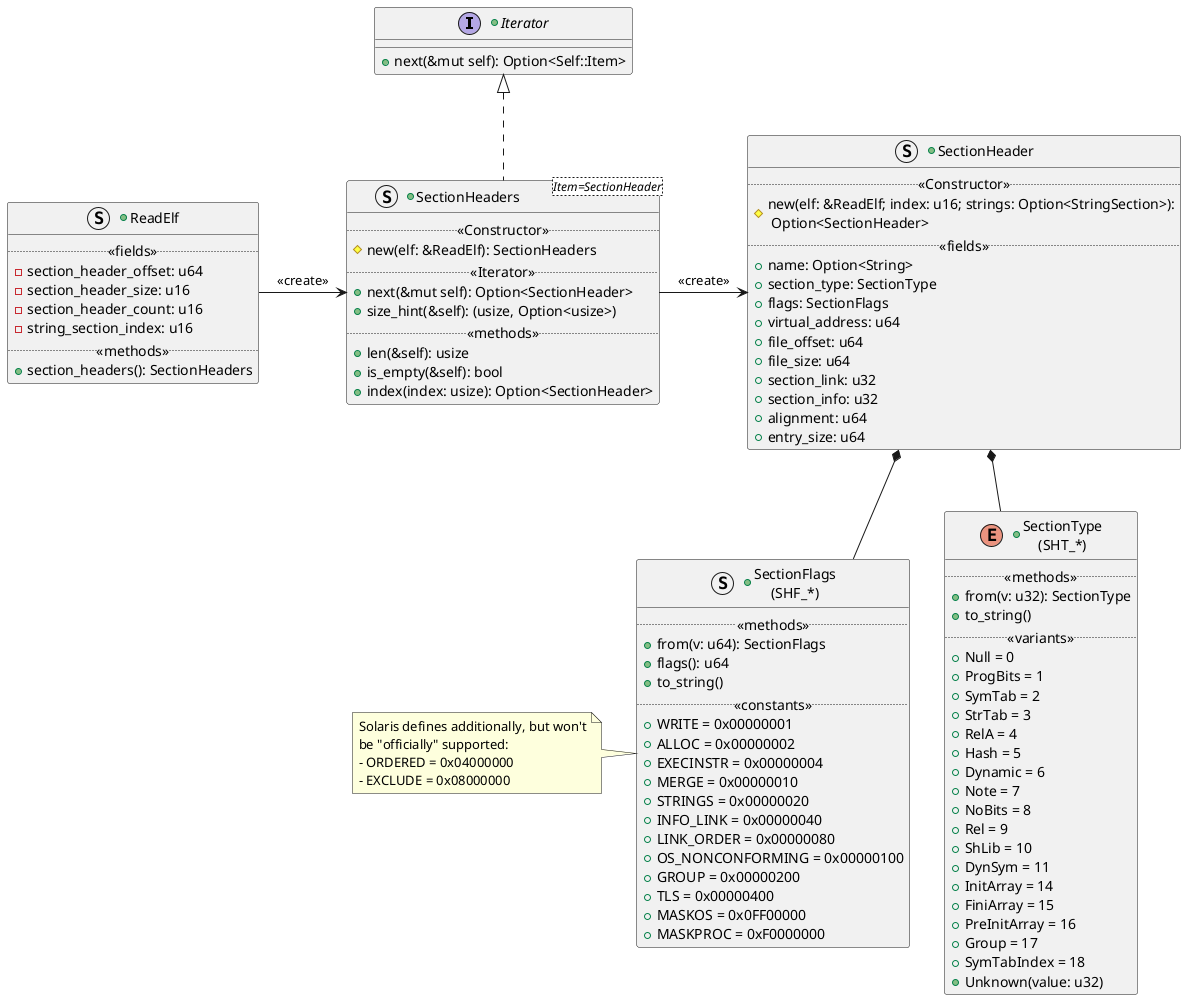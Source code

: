 @startuml readelf_sh

+interface Iterator {
    +next(&mut self): Option<Self::Item>
}

+struct ReadElf {
    .. <<fields>> ..
    -section_header_offset: u64
    -section_header_size: u16
    -section_header_count: u16
    -string_section_index: u16
    .. <<methods>> ..
    +section_headers(): SectionHeaders
}

+struct SectionHeaders<Item=SectionHeader> {
    .. <<Constructor>> ..
    #new(elf: &ReadElf): SectionHeaders
    .. <<Iterator>> ..
    +next(&mut self): Option<SectionHeader>
    +size_hint(&self): (usize, Option<usize>)
    .. <<methods>> ..
    +len(&self): usize
    +is_empty(&self): bool
    +index(index: usize): Option<SectionHeader>
}

+struct SectionHeader {
    .. <<Constructor>> ..
    #new(elf: &ReadElf; index: u16; strings: Option<StringSection>):\n Option<SectionHeader>
    .. <<fields>> ..
    +name: Option<String>
    +section_type: SectionType
    +flags: SectionFlags
    +virtual_address: u64
    +file_offset: u64
    +file_size: u64
    +section_link: u32
    +section_info: u32
    +alignment: u64
    +entry_size: u64
}

+enum SectionType as "SectionType\n(SHT_*)" {
    .. <<methods>> ..
    +from(v: u32): SectionType
    +to_string()
    .. <<variants>> ..
    +Null = 0
    +ProgBits = 1
    +SymTab = 2
    +StrTab = 3
    +RelA = 4
    +Hash = 5
    +Dynamic = 6
    +Note = 7
    +NoBits = 8
    +Rel = 9
    +ShLib = 10
    +DynSym = 11
    +InitArray = 14
    +FiniArray = 15
    +PreInitArray = 16
    +Group = 17
    +SymTabIndex = 18
    +Unknown(value: u32)
}

+struct SectionFlags as "SectionFlags\n(SHF_*)" {
    .. <<methods>> ..
    +from(v: u64): SectionFlags
    +flags(): u64
    +to_string()
    .. <<constants>> ..
    +WRITE = 0x00000001
    +ALLOC = 0x00000002
    +EXECINSTR = 0x00000004
    +MERGE = 0x00000010
    +STRINGS = 0x00000020
    +INFO_LINK = 0x00000040
    +LINK_ORDER = 0x00000080
    +OS_NONCONFORMING = 0x00000100
    +GROUP = 0x00000200
    +TLS = 0x00000400
    +MASKOS = 0x0FF00000
    +MASKPROC = 0xF0000000
}
note left
Solaris defines additionally, but won't
be "officially" supported:
- ORDERED = 0x04000000
- EXCLUDE = 0x08000000
end note

ReadElf -r-> SectionHeaders : <<create>>
Iterator <|.d. SectionHeaders
SectionHeaders -r-> SectionHeader : <<create>>
SectionHeader *-d- SectionType
SectionHeader *-d- SectionFlags
@enduml